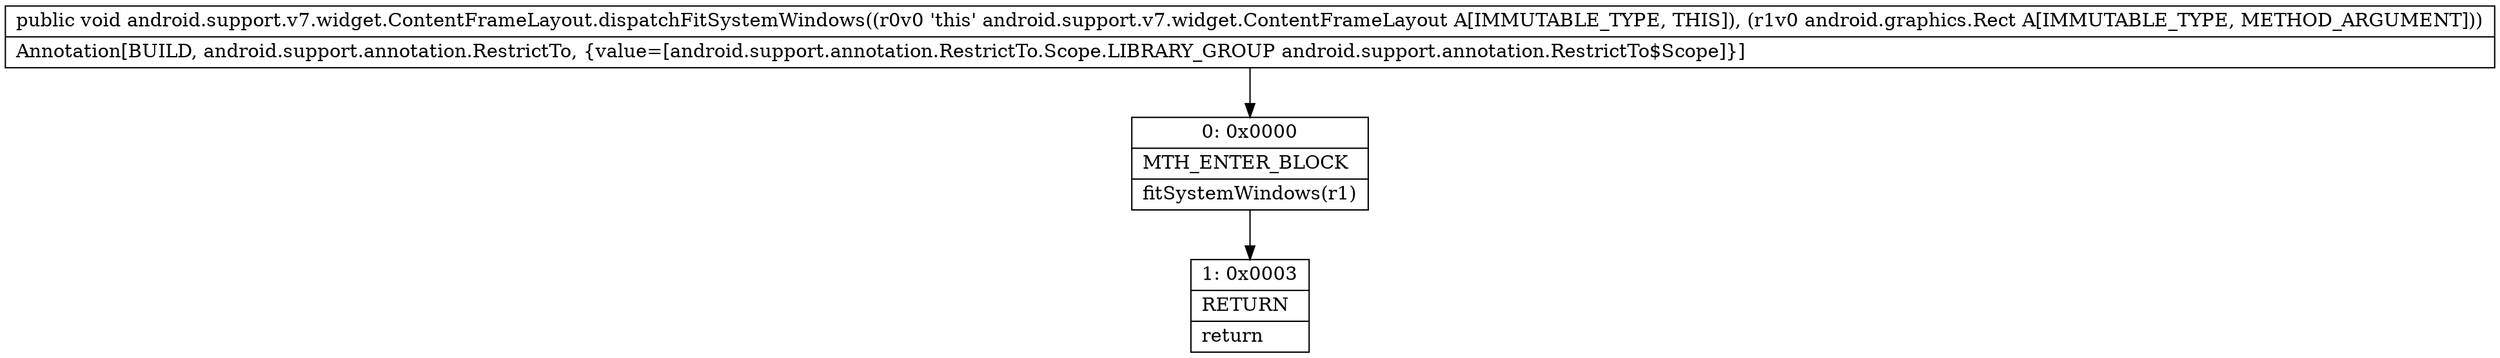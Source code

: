 digraph "CFG forandroid.support.v7.widget.ContentFrameLayout.dispatchFitSystemWindows(Landroid\/graphics\/Rect;)V" {
Node_0 [shape=record,label="{0\:\ 0x0000|MTH_ENTER_BLOCK\l|fitSystemWindows(r1)\l}"];
Node_1 [shape=record,label="{1\:\ 0x0003|RETURN\l|return\l}"];
MethodNode[shape=record,label="{public void android.support.v7.widget.ContentFrameLayout.dispatchFitSystemWindows((r0v0 'this' android.support.v7.widget.ContentFrameLayout A[IMMUTABLE_TYPE, THIS]), (r1v0 android.graphics.Rect A[IMMUTABLE_TYPE, METHOD_ARGUMENT]))  | Annotation[BUILD, android.support.annotation.RestrictTo, \{value=[android.support.annotation.RestrictTo.Scope.LIBRARY_GROUP android.support.annotation.RestrictTo$Scope]\}]\l}"];
MethodNode -> Node_0;
Node_0 -> Node_1;
}

